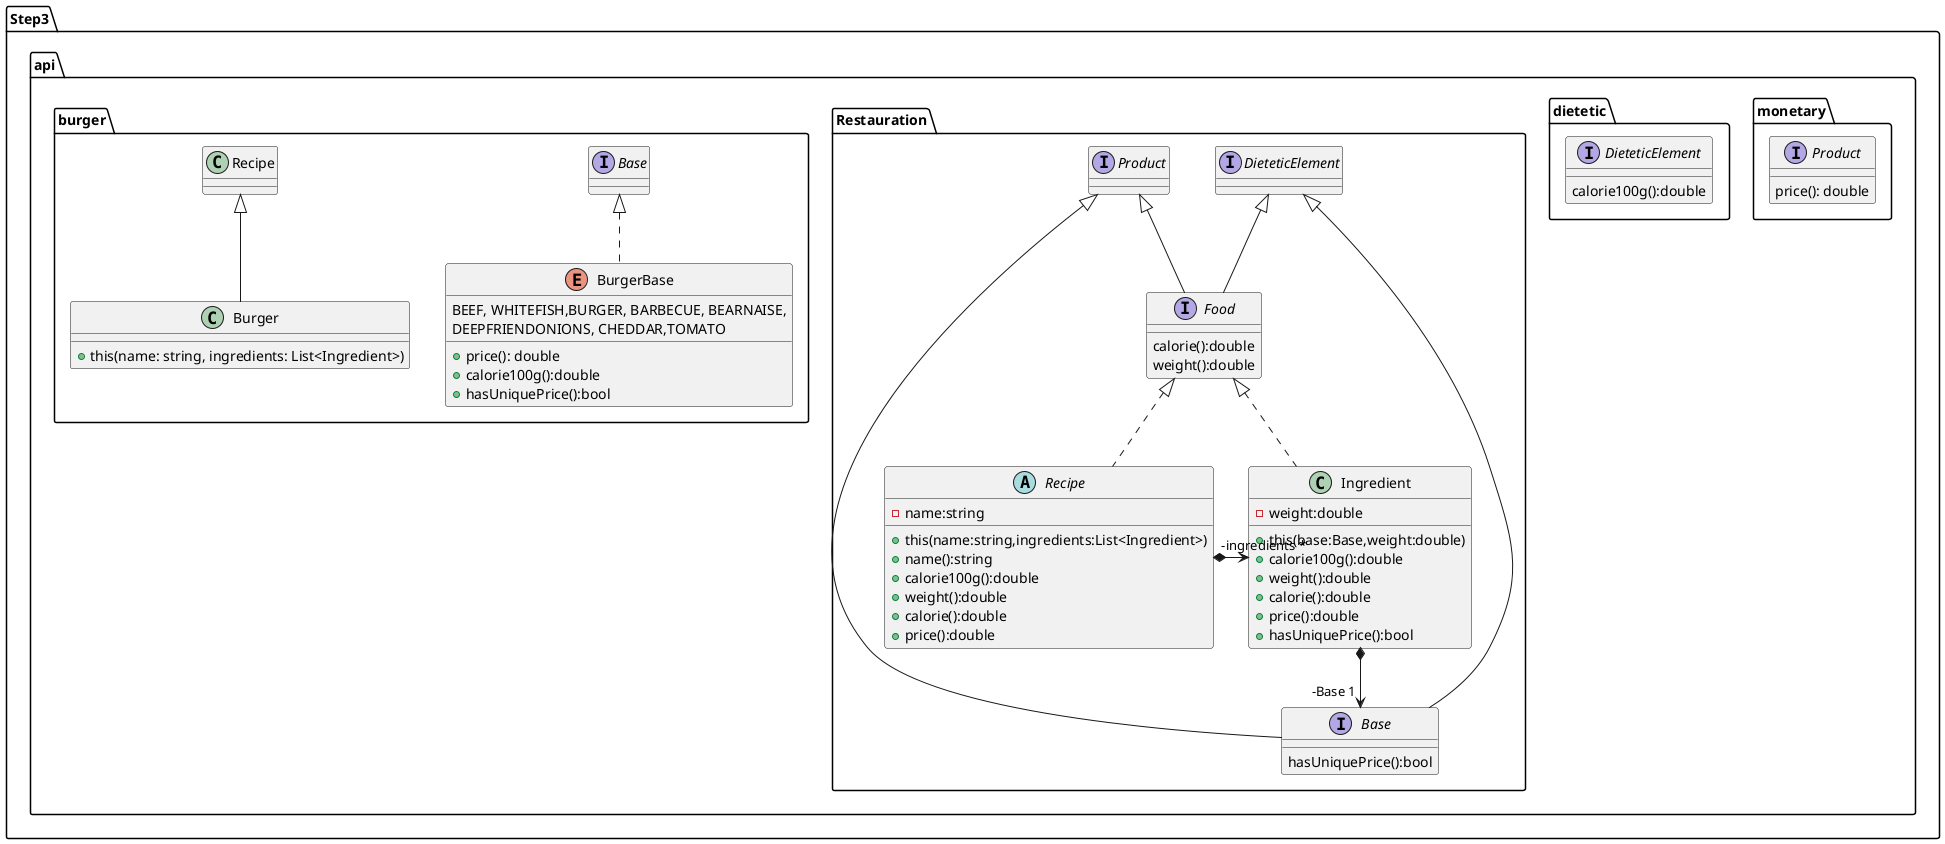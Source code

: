 @startuml classdiagram

package Step3.api{

    package monetary{
        interface Product {
            price(): double
        }
    }

    package dietetic{
        Interface DieteticElement{
            calorie100g():double
        }
       
    }

    package Restauration{

         interface Food extends DieteticElement,Product{
            calorie():double
            weight():double
        }
       
     class Ingredient implements Food{
        -weight:double
        +this(base:Base,weight:double)
        +calorie100g():double
        +weight():double
        +calorie():double
        +price():double
        +hasUniquePrice():bool
    }
    Ingredient *--> "-Base 1" Base

    abstract class Recipe implements Food{
        -name:string
        +this(name:string,ingredients:List<Ingredient>)
        +name():string
        +calorie100g():double
        +weight():double
        +calorie():double
        +price():double
    }
     Recipe *-> "-ingredients *" Ingredient

     interface Base extends DieteticElement,Product{
          hasUniquePrice():bool
     }
      
    }

 package burger {

    enum BurgerBase implements Base {
        BEEF, WHITEFISH,BURGER, BARBECUE, BEARNAISE, 
        DEEPFRIENDONIONS, CHEDDAR,TOMATO
        + price(): double
         +calorie100g():double
         +hasUniquePrice():bool
    }

    class Burger extends Recipe {
            + this(name: string, ingredients: List<Ingredient>)
        
        }
 }
}
@enduml
